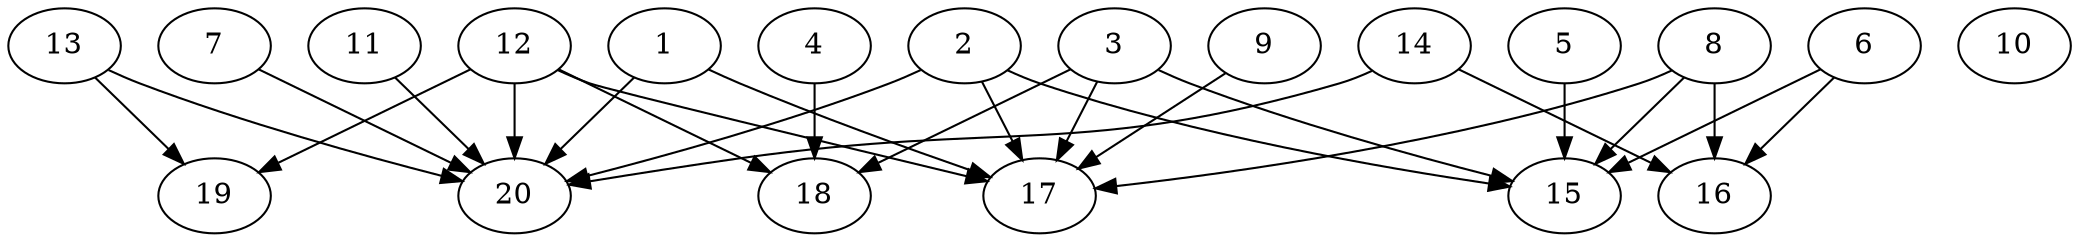 // DAG automatically generated by daggen at Thu Oct  3 13:58:42 2019
// ./daggen --dot -n 20 --ccr 0.3 --fat 0.9 --regular 0.9 --density 0.7 --mindata 5242880 --maxdata 52428800 
digraph G {
  1 [size="80435200", alpha="0.09", expect_size="24130560"] 
  1 -> 17 [size ="24130560"]
  1 -> 20 [size ="24130560"]
  2 [size="135837013", alpha="0.10", expect_size="40751104"] 
  2 -> 15 [size ="40751104"]
  2 -> 17 [size ="40751104"]
  2 -> 20 [size ="40751104"]
  3 [size="50578773", alpha="0.12", expect_size="15173632"] 
  3 -> 15 [size ="15173632"]
  3 -> 17 [size ="15173632"]
  3 -> 18 [size ="15173632"]
  4 [size="109291520", alpha="0.14", expect_size="32787456"] 
  4 -> 18 [size ="32787456"]
  5 [size="111247360", alpha="0.12", expect_size="33374208"] 
  5 -> 15 [size ="33374208"]
  6 [size="151401813", alpha="0.03", expect_size="45420544"] 
  6 -> 15 [size ="45420544"]
  6 -> 16 [size ="45420544"]
  7 [size="102461440", alpha="0.16", expect_size="30738432"] 
  7 -> 20 [size ="30738432"]
  8 [size="70557013", alpha="0.17", expect_size="21167104"] 
  8 -> 15 [size ="21167104"]
  8 -> 16 [size ="21167104"]
  8 -> 17 [size ="21167104"]
  9 [size="33454080", alpha="0.08", expect_size="10036224"] 
  9 -> 17 [size ="10036224"]
  10 [size="89576107", alpha="0.03", expect_size="26872832"] 
  11 [size="115012267", alpha="0.10", expect_size="34503680"] 
  11 -> 20 [size ="34503680"]
  12 [size="31996587", alpha="0.00", expect_size="9598976"] 
  12 -> 17 [size ="9598976"]
  12 -> 18 [size ="9598976"]
  12 -> 19 [size ="9598976"]
  12 -> 20 [size ="9598976"]
  13 [size="110421333", alpha="0.01", expect_size="33126400"] 
  13 -> 19 [size ="33126400"]
  13 -> 20 [size ="33126400"]
  14 [size="50599253", alpha="0.04", expect_size="15179776"] 
  14 -> 16 [size ="15179776"]
  14 -> 20 [size ="15179776"]
  15 [size="159197867", alpha="0.08", expect_size="47759360"] 
  16 [size="93511680", alpha="0.12", expect_size="28053504"] 
  17 [size="114059947", alpha="0.00", expect_size="34217984"] 
  18 [size="79428267", alpha="0.01", expect_size="23828480"] 
  19 [size="57954987", alpha="0.09", expect_size="17386496"] 
  20 [size="122344107", alpha="0.10", expect_size="36703232"] 
}
